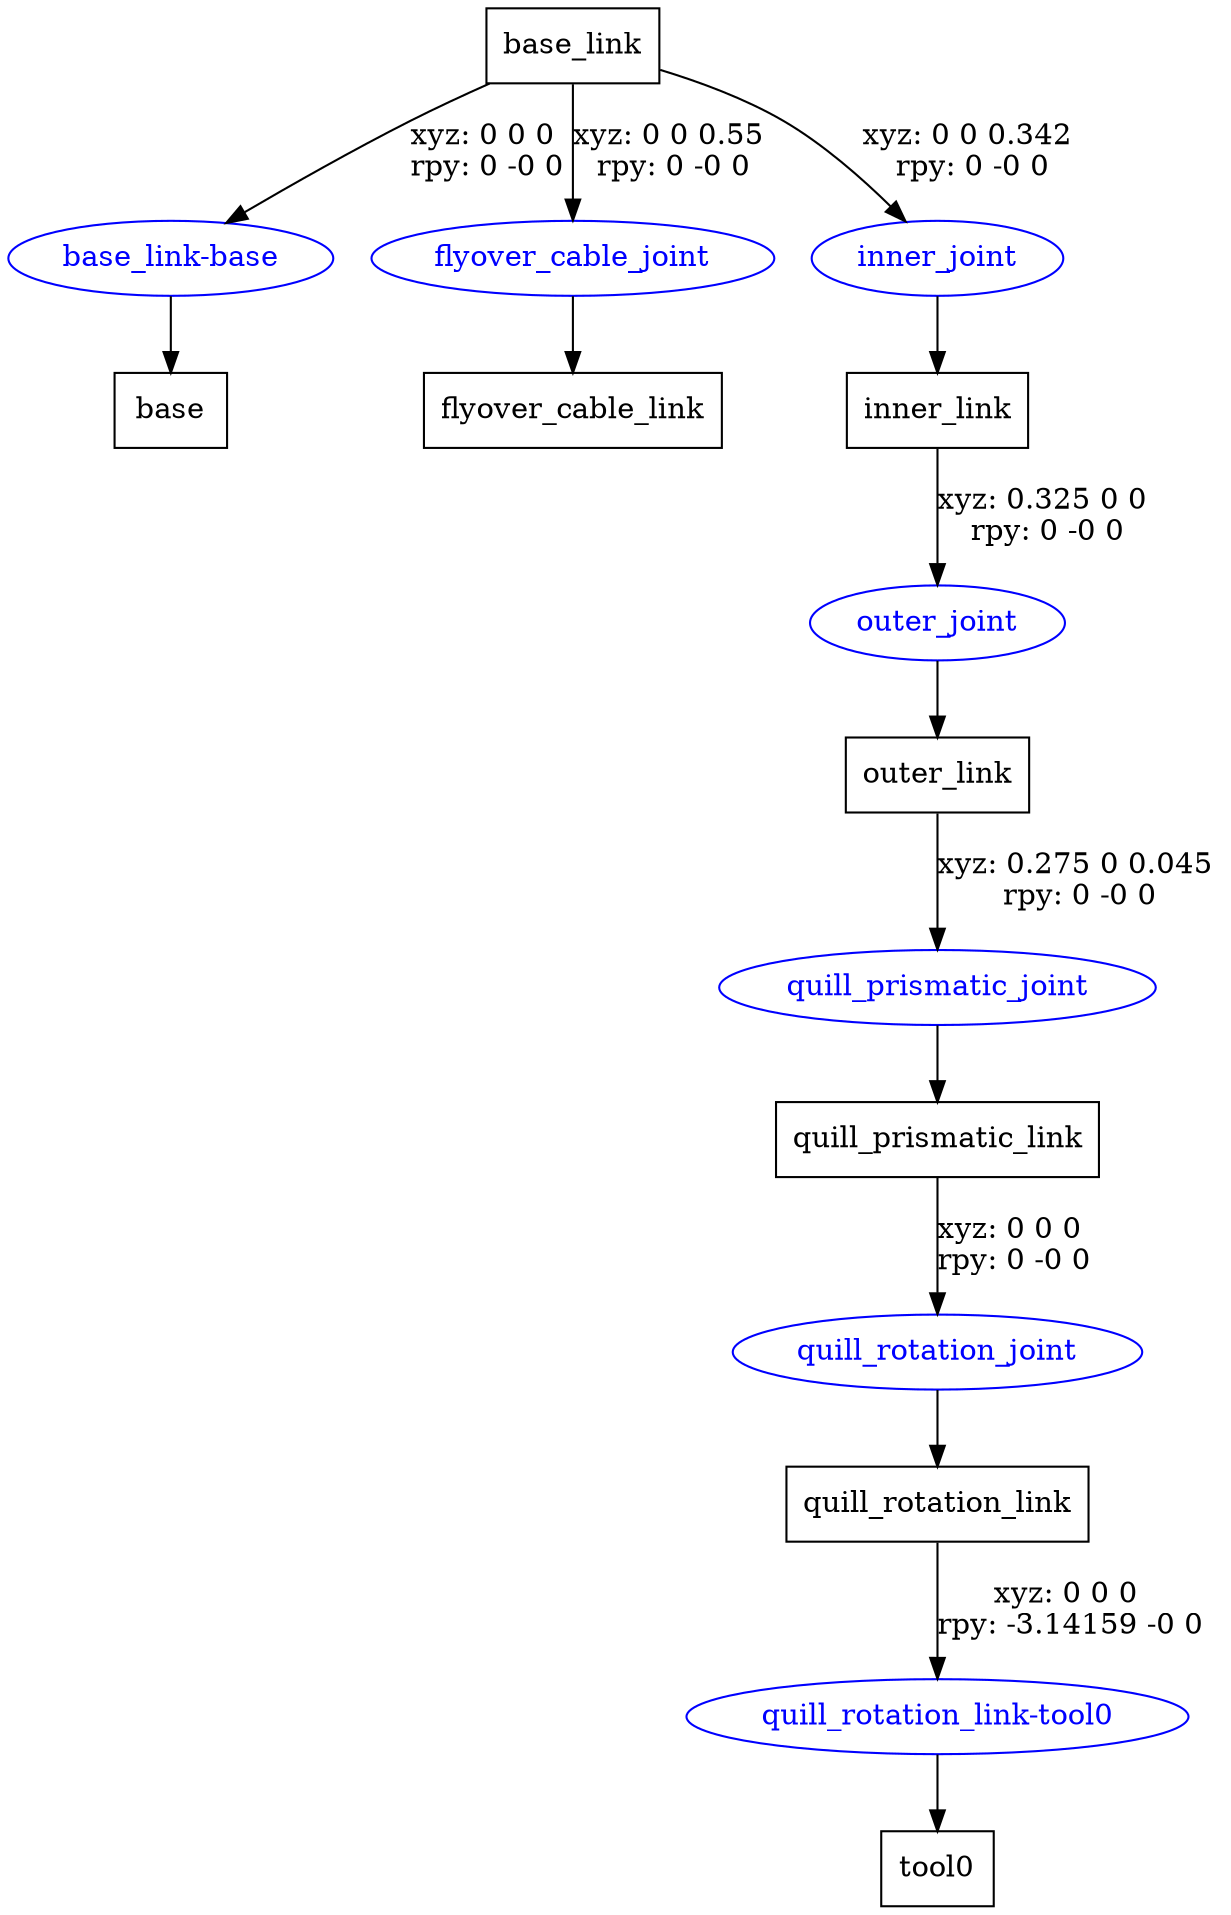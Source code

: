 digraph G {
node [shape=box];
"base_link" [label="base_link"];
"base" [label="base"];
"flyover_cable_link" [label="flyover_cable_link"];
"inner_link" [label="inner_link"];
"outer_link" [label="outer_link"];
"quill_prismatic_link" [label="quill_prismatic_link"];
"quill_rotation_link" [label="quill_rotation_link"];
"tool0" [label="tool0"];
node [shape=ellipse, color=blue, fontcolor=blue];
"base_link" -> "base_link-base" [label="xyz: 0 0 0 \nrpy: 0 -0 0"]
"base_link-base" -> "base"
"base_link" -> "flyover_cable_joint" [label="xyz: 0 0 0.55 \nrpy: 0 -0 0"]
"flyover_cable_joint" -> "flyover_cable_link"
"base_link" -> "inner_joint" [label="xyz: 0 0 0.342 \nrpy: 0 -0 0"]
"inner_joint" -> "inner_link"
"inner_link" -> "outer_joint" [label="xyz: 0.325 0 0 \nrpy: 0 -0 0"]
"outer_joint" -> "outer_link"
"outer_link" -> "quill_prismatic_joint" [label="xyz: 0.275 0 0.045 \nrpy: 0 -0 0"]
"quill_prismatic_joint" -> "quill_prismatic_link"
"quill_prismatic_link" -> "quill_rotation_joint" [label="xyz: 0 0 0 \nrpy: 0 -0 0"]
"quill_rotation_joint" -> "quill_rotation_link"
"quill_rotation_link" -> "quill_rotation_link-tool0" [label="xyz: 0 0 0 \nrpy: -3.14159 -0 0"]
"quill_rotation_link-tool0" -> "tool0"
}
